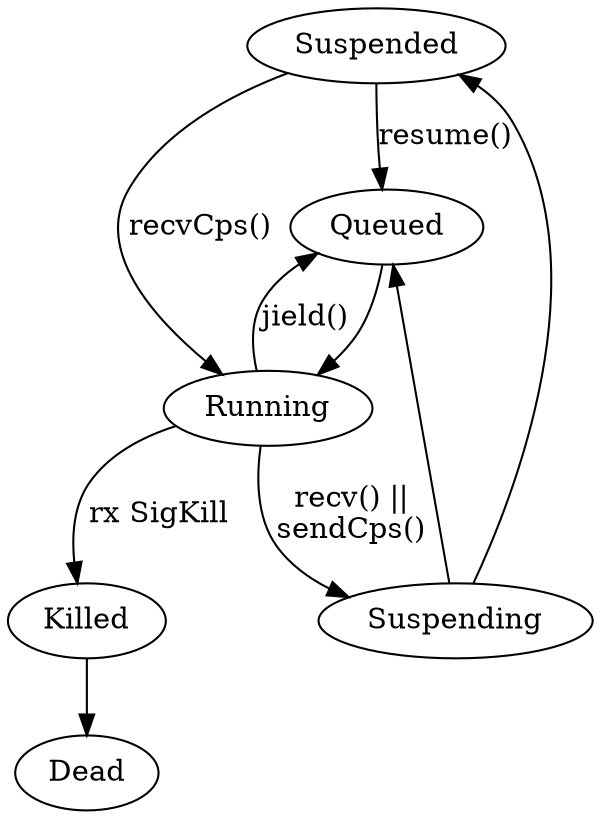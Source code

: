 
digraph dot {

	Suspended -> Queued [ label = "resume()" ];

	Suspended -> Running [ label = "recvCps()" ];

	Suspending -> Suspended;

	Suspending -> Queued;

	Queued -> Running;

	Running -> Queued [ label = "jield()" ];

	Running -> Suspending [ label = "recv() ||\nsendCps()" ];

	Running -> Killed [ label = "rx SigKill" ];

	Killed -> Dead;

}
